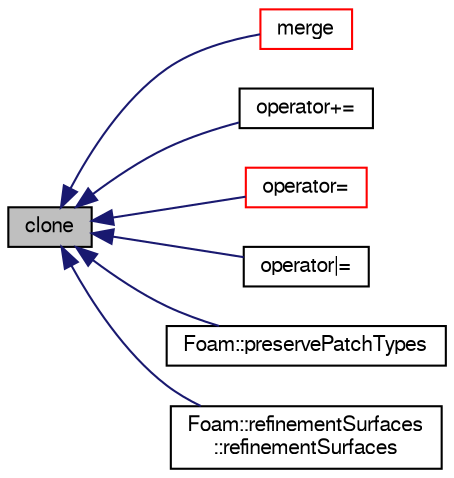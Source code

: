 digraph "clone"
{
  bgcolor="transparent";
  edge [fontname="FreeSans",fontsize="10",labelfontname="FreeSans",labelfontsize="10"];
  node [fontname="FreeSans",fontsize="10",shape=record];
  rankdir="LR";
  Node2375 [label="clone",height=0.2,width=0.4,color="black", fillcolor="grey75", style="filled", fontcolor="black"];
  Node2375 -> Node2376 [dir="back",color="midnightblue",fontsize="10",style="solid",fontname="FreeSans"];
  Node2376 [label="merge",height=0.2,width=0.4,color="red",URL="$a26014.html#af56b3a0b0e4fe1a730c36904c24bbf25",tooltip="Merge entries from the given dictionary. "];
  Node2375 -> Node3828 [dir="back",color="midnightblue",fontsize="10",style="solid",fontname="FreeSans"];
  Node3828 [label="operator+=",height=0.2,width=0.4,color="black",URL="$a26014.html#a9b5d90f7e2cf1adf608a3a516aa9b6ef",tooltip="Include entries from the given dictionary. "];
  Node2375 -> Node3830 [dir="back",color="midnightblue",fontsize="10",style="solid",fontname="FreeSans"];
  Node3830 [label="operator=",height=0.2,width=0.4,color="red",URL="$a26014.html#adafa7d7ab8619be2da838542945c8c90"];
  Node2375 -> Node3834 [dir="back",color="midnightblue",fontsize="10",style="solid",fontname="FreeSans"];
  Node3834 [label="operator\|=",height=0.2,width=0.4,color="black",URL="$a26014.html#abeb4efb2c073541e75b6f7631866b1aa",tooltip="Conditionally include entries from the given dictionary. "];
  Node2375 -> Node4399 [dir="back",color="midnightblue",fontsize="10",style="solid",fontname="FreeSans"];
  Node4399 [label="Foam::preservePatchTypes",height=0.2,width=0.4,color="black",URL="$a21124.html#aa5ba4f565a185dfa03afee2986b82183",tooltip="preserve patch types "];
  Node2375 -> Node3238 [dir="back",color="midnightblue",fontsize="10",style="solid",fontname="FreeSans"];
  Node3238 [label="Foam::refinementSurfaces\l::refinementSurfaces",height=0.2,width=0.4,color="black",URL="$a24686.html#a3eecea7df2307ad6efac0393c421de74",tooltip="Construct from surfaces and dictionary. "];
}
